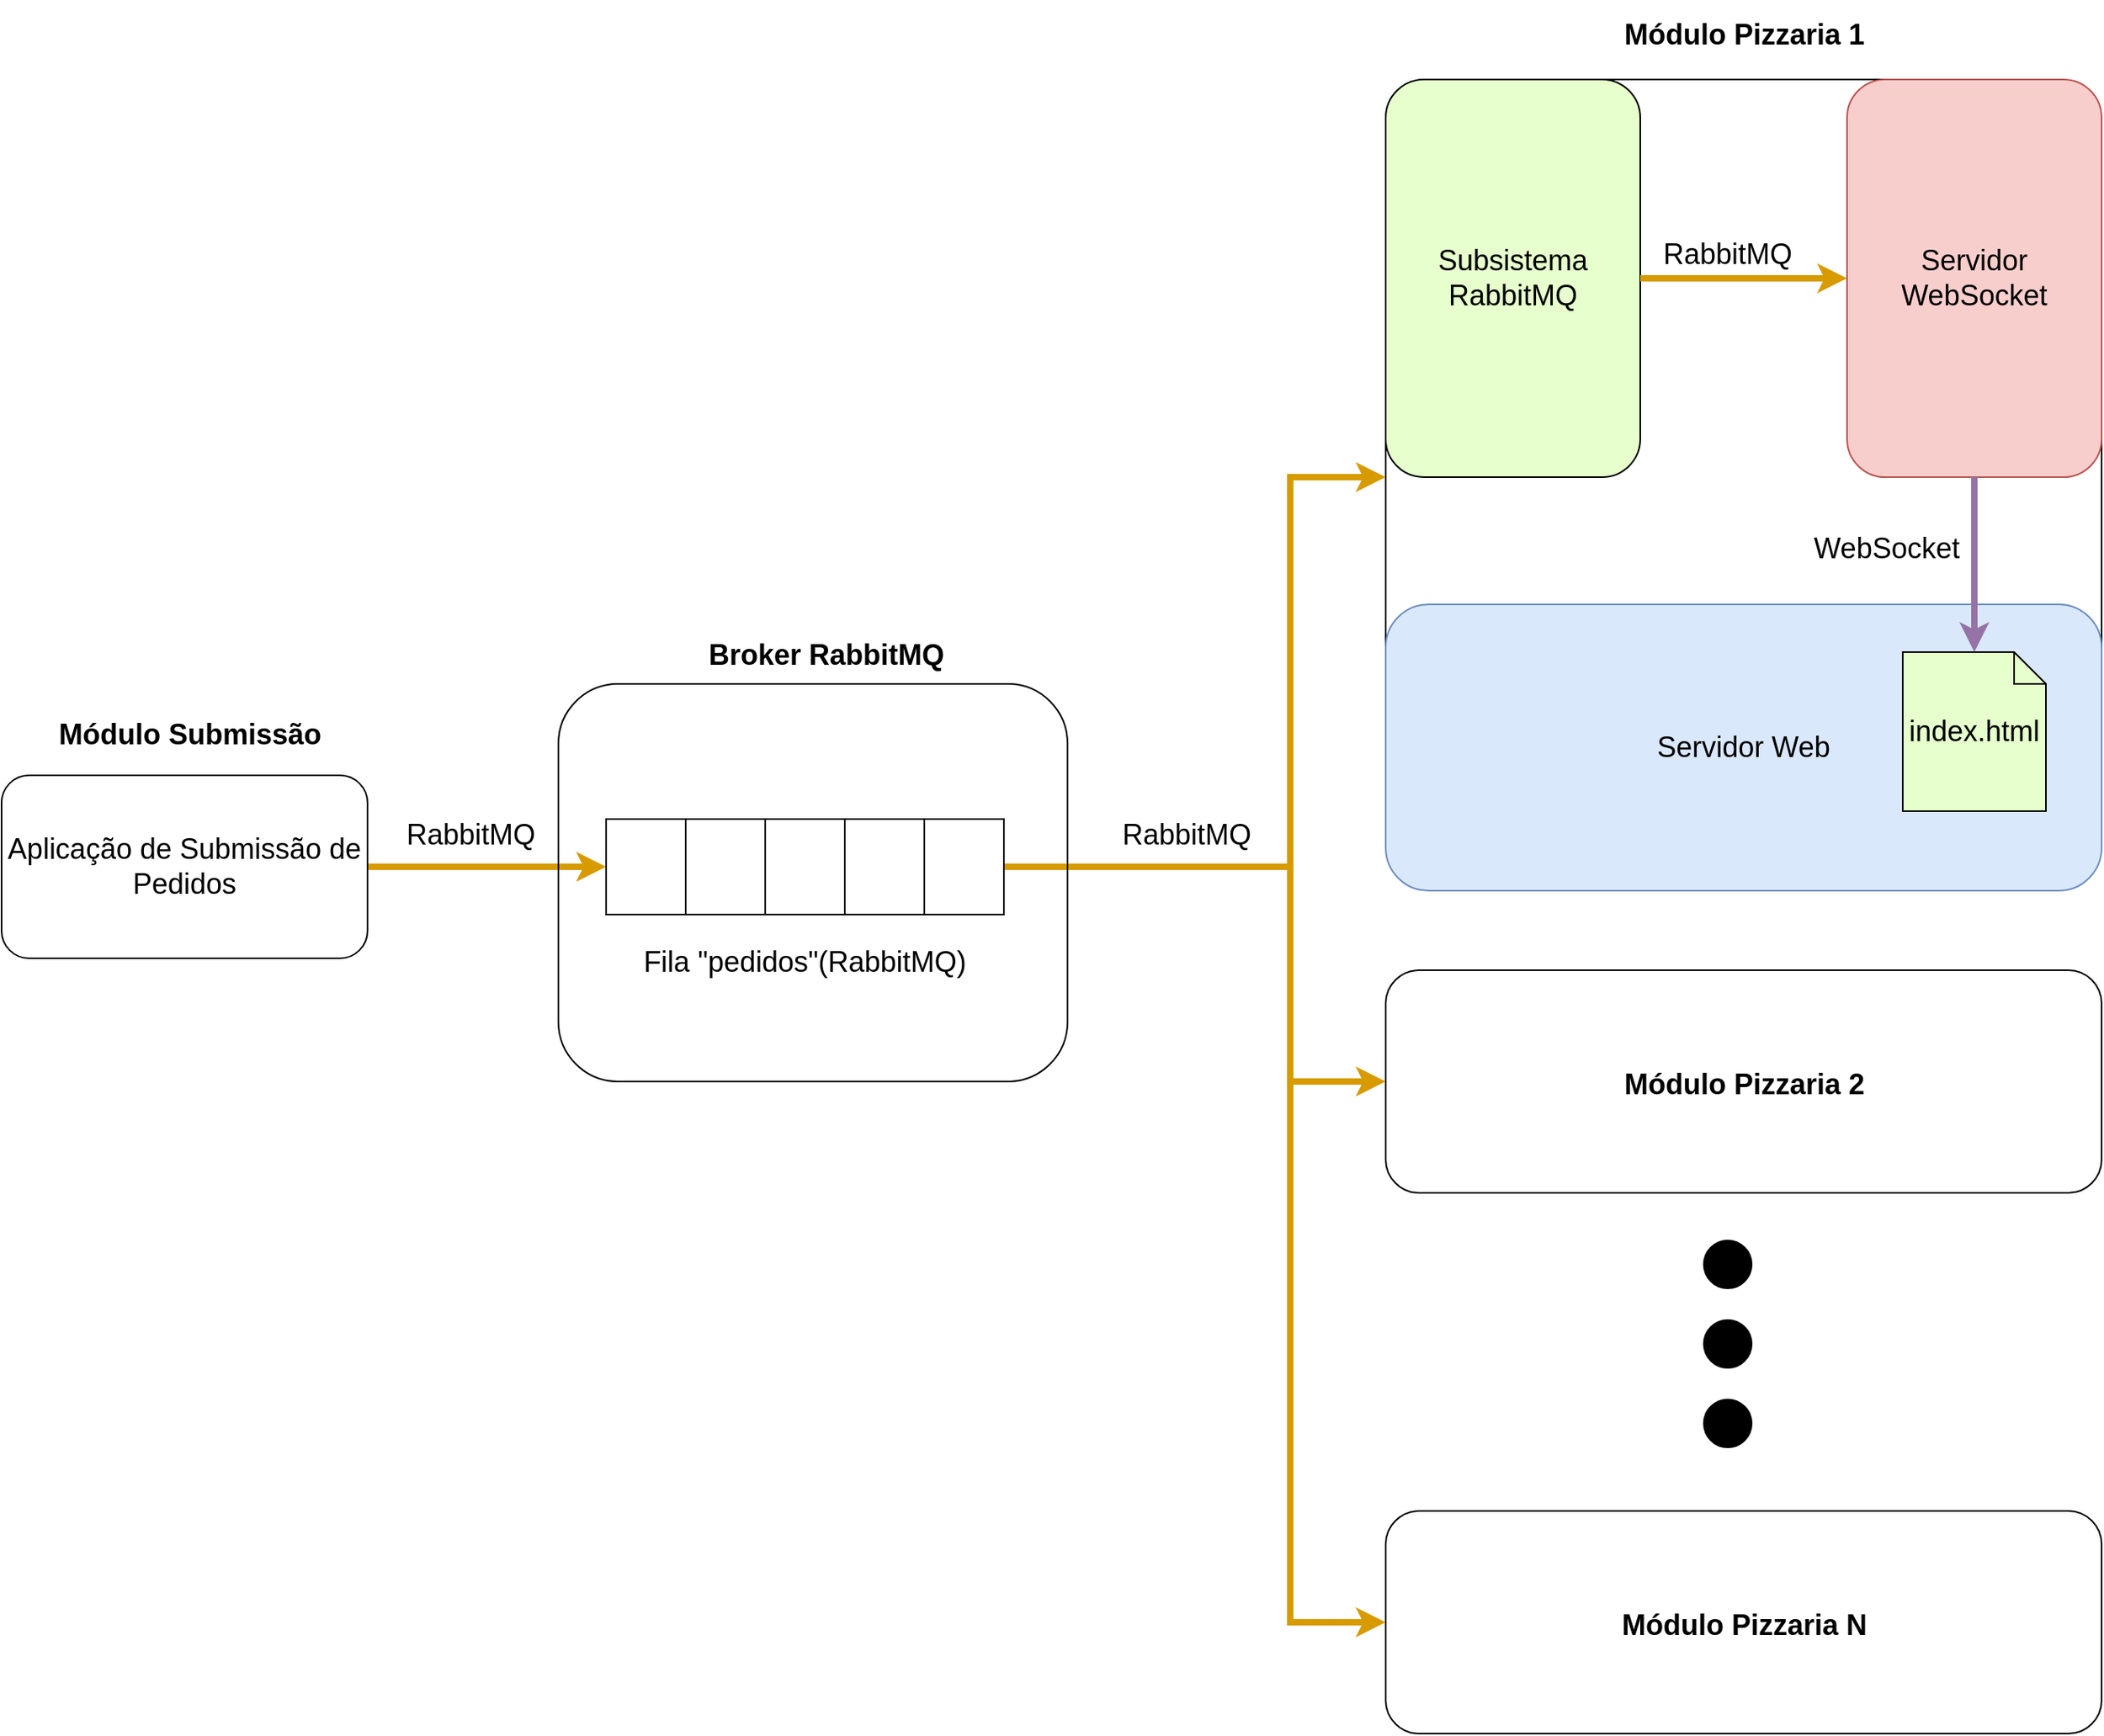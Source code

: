 <mxfile version="16.2.1" type="device"><diagram id="-nInPjLwt-YabI5R452z" name="Page-1"><mxGraphModel dx="2372" dy="1528" grid="1" gridSize="10" guides="1" tooltips="1" connect="1" arrows="1" fold="1" page="1" pageScale="1" pageWidth="3300" pageHeight="4681" math="0" shadow="0"><root><mxCell id="0"/><mxCell id="1" parent="0"/><mxCell id="B0P0y2K2Fx2gYW1xt9P3-19" value="" style="rounded=1;whiteSpace=wrap;html=1;fontSize=18;fillColor=default;" vertex="1" parent="1"><mxGeometry x="1070" y="80" width="450" height="510" as="geometry"/></mxCell><mxCell id="B0P0y2K2Fx2gYW1xt9P3-12" style="edgeStyle=orthogonalEdgeStyle;rounded=0;orthogonalLoop=1;jettySize=auto;html=1;entryX=0;entryY=0.5;entryDx=0;entryDy=0;fontSize=18;fillColor=#ffe6cc;strokeColor=#d79b00;strokeWidth=4;" edge="1" parent="1" source="B0P0y2K2Fx2gYW1xt9P3-11" target="B0P0y2K2Fx2gYW1xt9P3-1"><mxGeometry relative="1" as="geometry"/></mxCell><mxCell id="B0P0y2K2Fx2gYW1xt9P3-13" value="RabbitMQ" style="text;html=1;strokeColor=none;fillColor=none;align=center;verticalAlign=middle;whiteSpace=wrap;rounded=0;fontSize=18;" vertex="1" parent="1"><mxGeometry x="450" y="540" width="90" height="30" as="geometry"/></mxCell><mxCell id="B0P0y2K2Fx2gYW1xt9P3-17" value="Subsistema RabbitMQ" style="rounded=1;whiteSpace=wrap;html=1;fontSize=18;fillColor=#E6FFCC;" vertex="1" parent="1"><mxGeometry x="1070" y="80" width="160" height="250" as="geometry"/></mxCell><mxCell id="B0P0y2K2Fx2gYW1xt9P3-22" value="Servidor WebSocket" style="rounded=1;whiteSpace=wrap;html=1;fontSize=18;fillColor=#f8cecc;strokeColor=#b85450;" vertex="1" parent="1"><mxGeometry x="1360" y="80" width="160" height="250" as="geometry"/></mxCell><mxCell id="B0P0y2K2Fx2gYW1xt9P3-26" style="edgeStyle=orthogonalEdgeStyle;rounded=0;orthogonalLoop=1;jettySize=auto;html=1;fontSize=18;fillColor=#ffe6cc;strokeColor=#d79b00;strokeWidth=4;exitX=1;exitY=0.5;exitDx=0;exitDy=0;" edge="1" parent="1" source="B0P0y2K2Fx2gYW1xt9P3-17" target="B0P0y2K2Fx2gYW1xt9P3-22"><mxGeometry relative="1" as="geometry"><mxPoint x="960" y="215" as="sourcePoint"/><mxPoint x="1080" y="215" as="targetPoint"/></mxGeometry></mxCell><mxCell id="B0P0y2K2Fx2gYW1xt9P3-28" value="RabbitMQ" style="text;html=1;strokeColor=none;fillColor=none;align=center;verticalAlign=middle;whiteSpace=wrap;rounded=0;fontSize=18;" vertex="1" parent="1"><mxGeometry x="900" y="540" width="90" height="30" as="geometry"/></mxCell><mxCell id="B0P0y2K2Fx2gYW1xt9P3-29" style="edgeStyle=orthogonalEdgeStyle;rounded=0;orthogonalLoop=1;jettySize=auto;html=1;entryX=0;entryY=1;entryDx=0;entryDy=0;fontSize=18;fillColor=#ffe6cc;strokeColor=#d79b00;strokeWidth=4;exitX=1;exitY=0.5;exitDx=0;exitDy=0;" edge="1" parent="1" source="B0P0y2K2Fx2gYW1xt9P3-1" target="B0P0y2K2Fx2gYW1xt9P3-17"><mxGeometry relative="1" as="geometry"><mxPoint x="950" y="329.31" as="sourcePoint"/><mxPoint x="1100" y="329.31" as="targetPoint"/><Array as="points"><mxPoint x="1010" y="575"/><mxPoint x="1010" y="330"/></Array></mxGeometry></mxCell><mxCell id="B0P0y2K2Fx2gYW1xt9P3-30" value="RabbitMQ" style="text;html=1;strokeColor=none;fillColor=none;align=center;verticalAlign=middle;whiteSpace=wrap;rounded=0;fontSize=18;" vertex="1" parent="1"><mxGeometry x="1240" y="175" width="90" height="30" as="geometry"/></mxCell><mxCell id="B0P0y2K2Fx2gYW1xt9P3-31" value="Servidor Web" style="rounded=1;whiteSpace=wrap;html=1;fontSize=18;fillColor=#dae8fc;strokeColor=#6c8ebf;" vertex="1" parent="1"><mxGeometry x="1070" y="410" width="450" height="180" as="geometry"/></mxCell><mxCell id="B0P0y2K2Fx2gYW1xt9P3-32" value="index.html" style="shape=note;size=20;whiteSpace=wrap;html=1;rounded=1;fontSize=18;fillColor=#E6FFCC;" vertex="1" parent="1"><mxGeometry x="1395" y="440" width="90" height="100" as="geometry"/></mxCell><mxCell id="B0P0y2K2Fx2gYW1xt9P3-33" style="edgeStyle=orthogonalEdgeStyle;rounded=0;orthogonalLoop=1;jettySize=auto;html=1;fontSize=18;fillColor=#e1d5e7;strokeColor=#9673a6;strokeWidth=4;exitX=0.5;exitY=1;exitDx=0;exitDy=0;" edge="1" parent="1" source="B0P0y2K2Fx2gYW1xt9P3-22" target="B0P0y2K2Fx2gYW1xt9P3-32"><mxGeometry relative="1" as="geometry"><mxPoint x="1210" y="370" as="sourcePoint"/><mxPoint x="1370" y="370" as="targetPoint"/></mxGeometry></mxCell><mxCell id="B0P0y2K2Fx2gYW1xt9P3-34" value="WebSocket" style="text;html=1;strokeColor=none;fillColor=none;align=center;verticalAlign=middle;whiteSpace=wrap;rounded=0;fontSize=18;" vertex="1" parent="1"><mxGeometry x="1340" y="360" width="90" height="30" as="geometry"/></mxCell><mxCell id="B0P0y2K2Fx2gYW1xt9P3-36" value="&lt;font style=&quot;font-size: 18px&quot;&gt;Módulo Pizzaria 1&lt;/font&gt;" style="text;strokeColor=none;fillColor=none;html=1;fontSize=24;fontStyle=1;verticalAlign=middle;align=center;" vertex="1" parent="1"><mxGeometry x="1177.5" y="30" width="235" height="40" as="geometry"/></mxCell><mxCell id="B0P0y2K2Fx2gYW1xt9P3-46" value="" style="group" vertex="1" connectable="0" parent="1"><mxGeometry x="1270" y="810" width="30" height="130" as="geometry"/></mxCell><mxCell id="B0P0y2K2Fx2gYW1xt9P3-41" value="" style="ellipse;whiteSpace=wrap;html=1;aspect=fixed;rounded=1;fontSize=18;fillColor=#000000;" vertex="1" parent="B0P0y2K2Fx2gYW1xt9P3-46"><mxGeometry width="30" height="30" as="geometry"/></mxCell><mxCell id="B0P0y2K2Fx2gYW1xt9P3-42" value="" style="ellipse;whiteSpace=wrap;html=1;aspect=fixed;rounded=1;fontSize=18;fillColor=#000000;" vertex="1" parent="B0P0y2K2Fx2gYW1xt9P3-46"><mxGeometry y="50" width="30" height="30" as="geometry"/></mxCell><mxCell id="B0P0y2K2Fx2gYW1xt9P3-43" value="" style="ellipse;whiteSpace=wrap;html=1;aspect=fixed;rounded=1;fontSize=18;fillColor=#000000;" vertex="1" parent="B0P0y2K2Fx2gYW1xt9P3-46"><mxGeometry y="100" width="30" height="30" as="geometry"/></mxCell><mxCell id="B0P0y2K2Fx2gYW1xt9P3-48" value="" style="group;fillColor=default;" vertex="1" connectable="0" parent="1"><mxGeometry x="1070" y="640" width="450" height="140" as="geometry"/></mxCell><mxCell id="B0P0y2K2Fx2gYW1xt9P3-38" value="" style="rounded=1;whiteSpace=wrap;html=1;fontSize=18;fillColor=none;" vertex="1" parent="B0P0y2K2Fx2gYW1xt9P3-48"><mxGeometry width="450" height="140" as="geometry"/></mxCell><mxCell id="B0P0y2K2Fx2gYW1xt9P3-39" value="&lt;font style=&quot;font-size: 18px&quot;&gt;Módulo Pizzaria 2&lt;/font&gt;" style="text;strokeColor=none;fillColor=none;html=1;fontSize=24;fontStyle=1;verticalAlign=middle;align=center;" vertex="1" parent="B0P0y2K2Fx2gYW1xt9P3-48"><mxGeometry x="107.5" y="50" width="235" height="40" as="geometry"/></mxCell><mxCell id="B0P0y2K2Fx2gYW1xt9P3-49" value="" style="group;fillColor=default;" vertex="1" connectable="0" parent="1"><mxGeometry x="1070" y="980" width="450" height="140" as="geometry"/></mxCell><mxCell id="B0P0y2K2Fx2gYW1xt9P3-50" value="" style="rounded=1;whiteSpace=wrap;html=1;fontSize=18;fillColor=none;" vertex="1" parent="B0P0y2K2Fx2gYW1xt9P3-49"><mxGeometry width="450" height="140" as="geometry"/></mxCell><mxCell id="B0P0y2K2Fx2gYW1xt9P3-51" value="&lt;font style=&quot;font-size: 18px&quot;&gt;Módulo Pizzaria N&lt;/font&gt;" style="text;strokeColor=none;fillColor=none;html=1;fontSize=24;fontStyle=1;verticalAlign=middle;align=center;" vertex="1" parent="B0P0y2K2Fx2gYW1xt9P3-49"><mxGeometry x="107.5" y="50" width="235" height="40" as="geometry"/></mxCell><mxCell id="B0P0y2K2Fx2gYW1xt9P3-52" style="edgeStyle=orthogonalEdgeStyle;rounded=0;orthogonalLoop=1;jettySize=auto;html=1;entryX=0;entryY=0.5;entryDx=0;entryDy=0;fontSize=18;fillColor=#ffe6cc;strokeColor=#d79b00;strokeWidth=4;exitX=1;exitY=0.5;exitDx=0;exitDy=0;" edge="1" parent="1" source="B0P0y2K2Fx2gYW1xt9P3-1" target="B0P0y2K2Fx2gYW1xt9P3-38"><mxGeometry relative="1" as="geometry"><mxPoint x="910" y="210" as="sourcePoint"/><mxPoint x="1080" y="215" as="targetPoint"/><Array as="points"><mxPoint x="1010" y="575"/><mxPoint x="1010" y="710"/></Array></mxGeometry></mxCell><mxCell id="B0P0y2K2Fx2gYW1xt9P3-53" style="edgeStyle=orthogonalEdgeStyle;rounded=0;orthogonalLoop=1;jettySize=auto;html=1;entryX=0;entryY=0.5;entryDx=0;entryDy=0;fontSize=18;fillColor=#ffe6cc;strokeColor=#d79b00;strokeWidth=4;exitX=1;exitY=0.5;exitDx=0;exitDy=0;" edge="1" parent="1" source="B0P0y2K2Fx2gYW1xt9P3-1" target="B0P0y2K2Fx2gYW1xt9P3-50"><mxGeometry relative="1" as="geometry"><mxPoint x="920" y="210" as="sourcePoint"/><mxPoint x="940" y="930.0" as="targetPoint"/><Array as="points"><mxPoint x="1010" y="575"/><mxPoint x="1010" y="1050"/></Array></mxGeometry></mxCell><mxCell id="B0P0y2K2Fx2gYW1xt9P3-54" value="" style="group" vertex="1" connectable="0" parent="1"><mxGeometry x="550" y="400" width="320" height="310" as="geometry"/></mxCell><mxCell id="B0P0y2K2Fx2gYW1xt9P3-14" value="" style="rounded=1;whiteSpace=wrap;html=1;fontSize=18;fillColor=none;" vertex="1" parent="B0P0y2K2Fx2gYW1xt9P3-54"><mxGeometry y="60" width="320" height="250" as="geometry"/></mxCell><mxCell id="B0P0y2K2Fx2gYW1xt9P3-9" value="" style="group" vertex="1" connectable="0" parent="B0P0y2K2Fx2gYW1xt9P3-54"><mxGeometry x="30" y="145" width="250" height="60" as="geometry"/></mxCell><mxCell id="B0P0y2K2Fx2gYW1xt9P3-1" value="" style="rounded=0;whiteSpace=wrap;html=1;" vertex="1" parent="B0P0y2K2Fx2gYW1xt9P3-9"><mxGeometry width="250" height="60" as="geometry"/></mxCell><mxCell id="B0P0y2K2Fx2gYW1xt9P3-4" value="" style="endArrow=none;html=1;rounded=0;" edge="1" parent="B0P0y2K2Fx2gYW1xt9P3-9" source="B0P0y2K2Fx2gYW1xt9P3-1"><mxGeometry width="50" height="50" relative="1" as="geometry"><mxPoint y="50" as="sourcePoint"/><mxPoint x="50" as="targetPoint"/><Array as="points"><mxPoint x="50" y="60"/></Array></mxGeometry></mxCell><mxCell id="B0P0y2K2Fx2gYW1xt9P3-5" value="" style="endArrow=none;html=1;rounded=0;" edge="1" parent="B0P0y2K2Fx2gYW1xt9P3-9"><mxGeometry width="50" height="50" relative="1" as="geometry"><mxPoint x="100" y="60" as="sourcePoint"/><mxPoint x="100" as="targetPoint"/><Array as="points"><mxPoint x="100" y="60"/></Array></mxGeometry></mxCell><mxCell id="B0P0y2K2Fx2gYW1xt9P3-6" value="" style="endArrow=none;html=1;rounded=0;" edge="1" parent="B0P0y2K2Fx2gYW1xt9P3-9"><mxGeometry width="50" height="50" relative="1" as="geometry"><mxPoint x="150" y="60" as="sourcePoint"/><mxPoint x="150" as="targetPoint"/><Array as="points"><mxPoint x="150" y="60"/></Array></mxGeometry></mxCell><mxCell id="B0P0y2K2Fx2gYW1xt9P3-7" value="" style="endArrow=none;html=1;rounded=0;" edge="1" parent="B0P0y2K2Fx2gYW1xt9P3-9"><mxGeometry width="50" height="50" relative="1" as="geometry"><mxPoint x="200" y="60" as="sourcePoint"/><mxPoint x="200" as="targetPoint"/><Array as="points"><mxPoint x="200" y="20"/><mxPoint x="200" y="60"/></Array></mxGeometry></mxCell><mxCell id="B0P0y2K2Fx2gYW1xt9P3-15" value="Fila &quot;pedidos&quot;(RabbitMQ)" style="text;html=1;strokeColor=none;fillColor=none;align=center;verticalAlign=middle;whiteSpace=wrap;rounded=0;fontSize=18;" vertex="1" parent="B0P0y2K2Fx2gYW1xt9P3-54"><mxGeometry x="25" y="220" width="260" height="30" as="geometry"/></mxCell><mxCell id="B0P0y2K2Fx2gYW1xt9P3-35" value="&lt;font style=&quot;font-size: 18px&quot;&gt;Broker RabbitMQ&lt;/font&gt;" style="text;strokeColor=none;fillColor=none;html=1;fontSize=24;fontStyle=1;verticalAlign=middle;align=center;" vertex="1" parent="B0P0y2K2Fx2gYW1xt9P3-54"><mxGeometry x="50" y="20" width="235" height="40" as="geometry"/></mxCell><mxCell id="B0P0y2K2Fx2gYW1xt9P3-55" value="" style="group" vertex="1" connectable="0" parent="1"><mxGeometry x="200" y="400" width="235" height="232.5" as="geometry"/></mxCell><mxCell id="B0P0y2K2Fx2gYW1xt9P3-11" value="Aplicação de Submissão de Pedidos" style="rounded=1;whiteSpace=wrap;html=1;fontSize=18;" vertex="1" parent="B0P0y2K2Fx2gYW1xt9P3-55"><mxGeometry y="117.5" width="230" height="115" as="geometry"/></mxCell><mxCell id="B0P0y2K2Fx2gYW1xt9P3-37" value="&lt;font style=&quot;font-size: 18px&quot;&gt;Módulo Submissão&lt;/font&gt;" style="text;strokeColor=none;fillColor=none;html=1;fontSize=24;fontStyle=1;verticalAlign=middle;align=center;" vertex="1" parent="B0P0y2K2Fx2gYW1xt9P3-55"><mxGeometry y="70" width="235" height="40" as="geometry"/></mxCell></root></mxGraphModel></diagram></mxfile>
